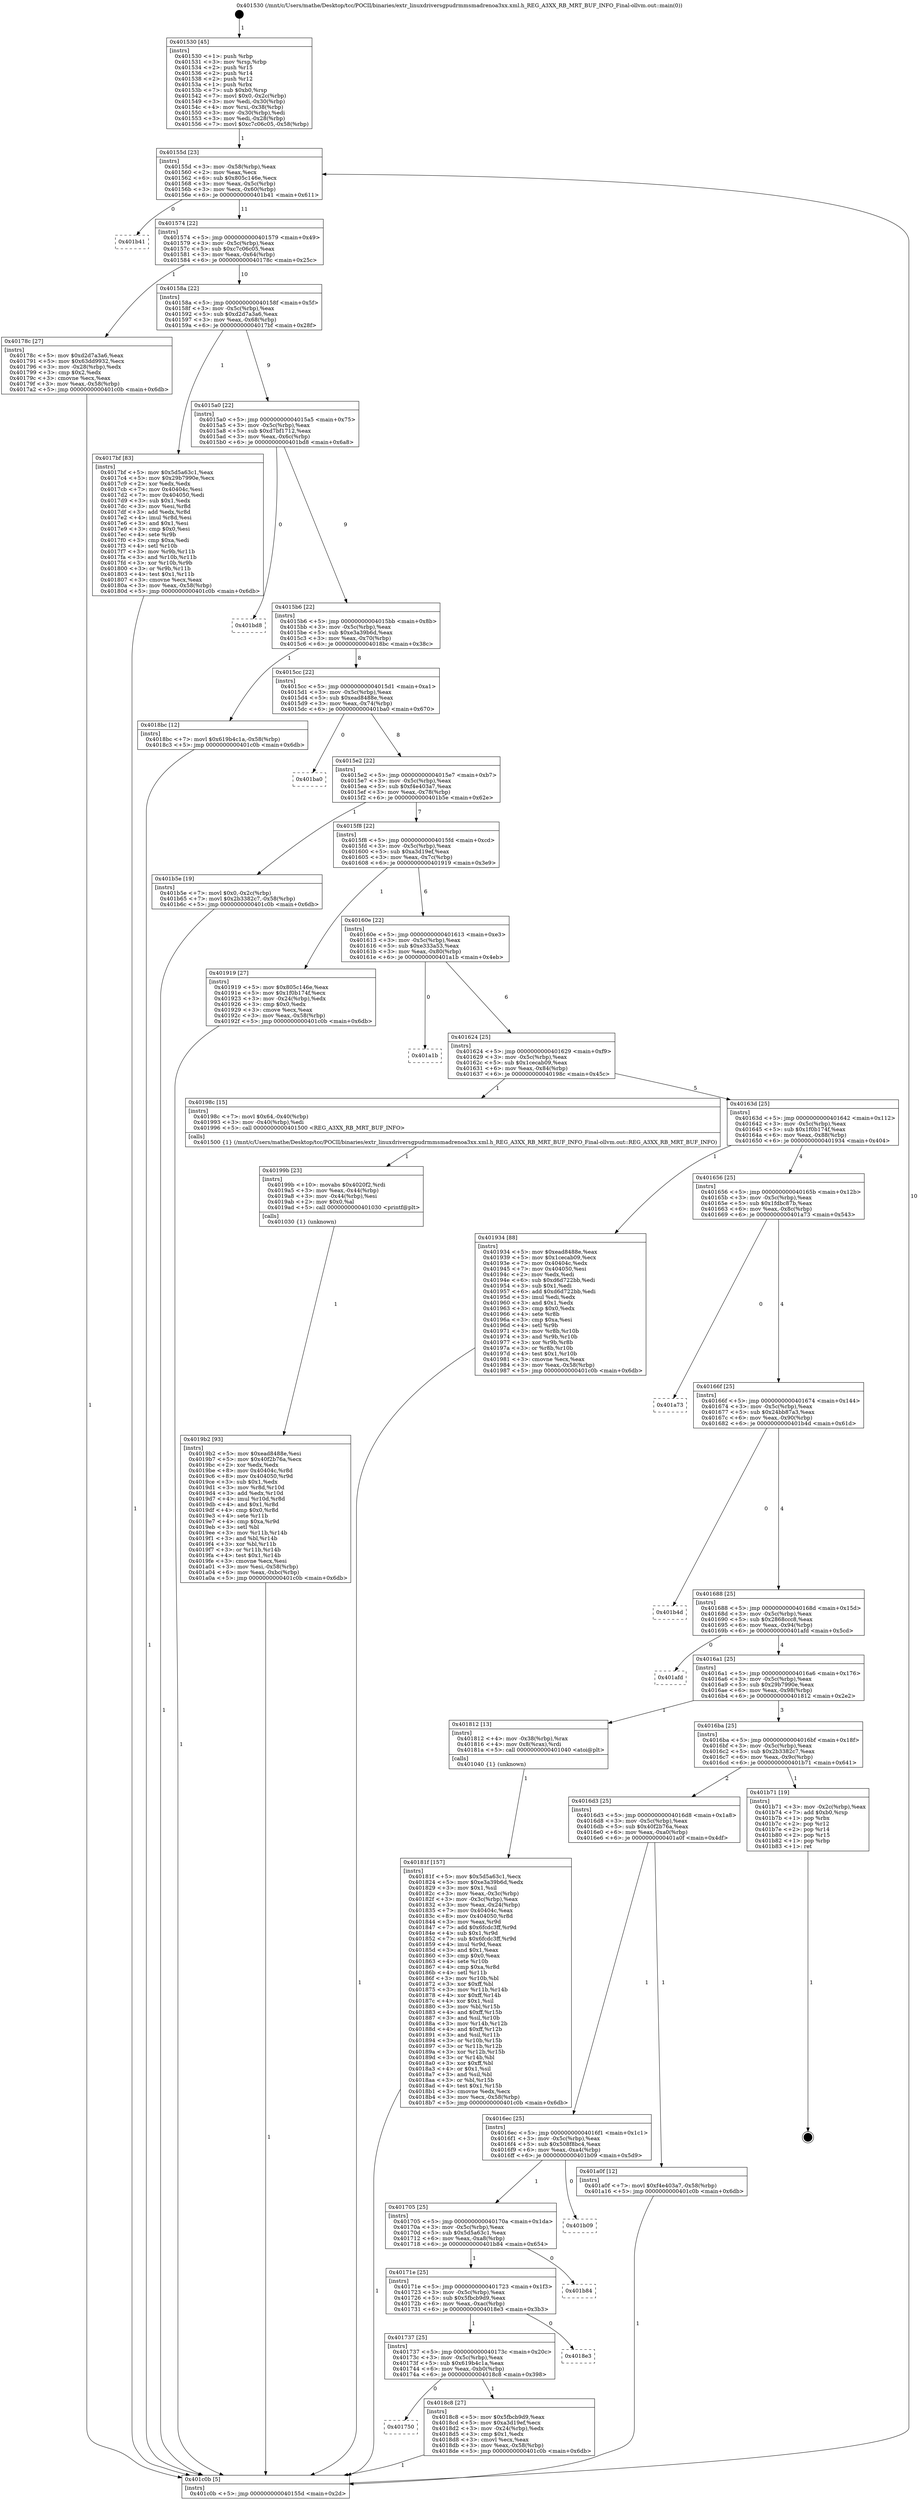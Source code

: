 digraph "0x401530" {
  label = "0x401530 (/mnt/c/Users/mathe/Desktop/tcc/POCII/binaries/extr_linuxdriversgpudrmmsmadrenoa3xx.xml.h_REG_A3XX_RB_MRT_BUF_INFO_Final-ollvm.out::main(0))"
  labelloc = "t"
  node[shape=record]

  Entry [label="",width=0.3,height=0.3,shape=circle,fillcolor=black,style=filled]
  "0x40155d" [label="{
     0x40155d [23]\l
     | [instrs]\l
     &nbsp;&nbsp;0x40155d \<+3\>: mov -0x58(%rbp),%eax\l
     &nbsp;&nbsp;0x401560 \<+2\>: mov %eax,%ecx\l
     &nbsp;&nbsp;0x401562 \<+6\>: sub $0x805c146e,%ecx\l
     &nbsp;&nbsp;0x401568 \<+3\>: mov %eax,-0x5c(%rbp)\l
     &nbsp;&nbsp;0x40156b \<+3\>: mov %ecx,-0x60(%rbp)\l
     &nbsp;&nbsp;0x40156e \<+6\>: je 0000000000401b41 \<main+0x611\>\l
  }"]
  "0x401b41" [label="{
     0x401b41\l
  }", style=dashed]
  "0x401574" [label="{
     0x401574 [22]\l
     | [instrs]\l
     &nbsp;&nbsp;0x401574 \<+5\>: jmp 0000000000401579 \<main+0x49\>\l
     &nbsp;&nbsp;0x401579 \<+3\>: mov -0x5c(%rbp),%eax\l
     &nbsp;&nbsp;0x40157c \<+5\>: sub $0xc7c06c05,%eax\l
     &nbsp;&nbsp;0x401581 \<+3\>: mov %eax,-0x64(%rbp)\l
     &nbsp;&nbsp;0x401584 \<+6\>: je 000000000040178c \<main+0x25c\>\l
  }"]
  Exit [label="",width=0.3,height=0.3,shape=circle,fillcolor=black,style=filled,peripheries=2]
  "0x40178c" [label="{
     0x40178c [27]\l
     | [instrs]\l
     &nbsp;&nbsp;0x40178c \<+5\>: mov $0xd2d7a3a6,%eax\l
     &nbsp;&nbsp;0x401791 \<+5\>: mov $0x63dd9932,%ecx\l
     &nbsp;&nbsp;0x401796 \<+3\>: mov -0x28(%rbp),%edx\l
     &nbsp;&nbsp;0x401799 \<+3\>: cmp $0x2,%edx\l
     &nbsp;&nbsp;0x40179c \<+3\>: cmovne %ecx,%eax\l
     &nbsp;&nbsp;0x40179f \<+3\>: mov %eax,-0x58(%rbp)\l
     &nbsp;&nbsp;0x4017a2 \<+5\>: jmp 0000000000401c0b \<main+0x6db\>\l
  }"]
  "0x40158a" [label="{
     0x40158a [22]\l
     | [instrs]\l
     &nbsp;&nbsp;0x40158a \<+5\>: jmp 000000000040158f \<main+0x5f\>\l
     &nbsp;&nbsp;0x40158f \<+3\>: mov -0x5c(%rbp),%eax\l
     &nbsp;&nbsp;0x401592 \<+5\>: sub $0xd2d7a3a6,%eax\l
     &nbsp;&nbsp;0x401597 \<+3\>: mov %eax,-0x68(%rbp)\l
     &nbsp;&nbsp;0x40159a \<+6\>: je 00000000004017bf \<main+0x28f\>\l
  }"]
  "0x401c0b" [label="{
     0x401c0b [5]\l
     | [instrs]\l
     &nbsp;&nbsp;0x401c0b \<+5\>: jmp 000000000040155d \<main+0x2d\>\l
  }"]
  "0x401530" [label="{
     0x401530 [45]\l
     | [instrs]\l
     &nbsp;&nbsp;0x401530 \<+1\>: push %rbp\l
     &nbsp;&nbsp;0x401531 \<+3\>: mov %rsp,%rbp\l
     &nbsp;&nbsp;0x401534 \<+2\>: push %r15\l
     &nbsp;&nbsp;0x401536 \<+2\>: push %r14\l
     &nbsp;&nbsp;0x401538 \<+2\>: push %r12\l
     &nbsp;&nbsp;0x40153a \<+1\>: push %rbx\l
     &nbsp;&nbsp;0x40153b \<+7\>: sub $0xb0,%rsp\l
     &nbsp;&nbsp;0x401542 \<+7\>: movl $0x0,-0x2c(%rbp)\l
     &nbsp;&nbsp;0x401549 \<+3\>: mov %edi,-0x30(%rbp)\l
     &nbsp;&nbsp;0x40154c \<+4\>: mov %rsi,-0x38(%rbp)\l
     &nbsp;&nbsp;0x401550 \<+3\>: mov -0x30(%rbp),%edi\l
     &nbsp;&nbsp;0x401553 \<+3\>: mov %edi,-0x28(%rbp)\l
     &nbsp;&nbsp;0x401556 \<+7\>: movl $0xc7c06c05,-0x58(%rbp)\l
  }"]
  "0x4019b2" [label="{
     0x4019b2 [93]\l
     | [instrs]\l
     &nbsp;&nbsp;0x4019b2 \<+5\>: mov $0xead8488e,%esi\l
     &nbsp;&nbsp;0x4019b7 \<+5\>: mov $0x40f2b76a,%ecx\l
     &nbsp;&nbsp;0x4019bc \<+2\>: xor %edx,%edx\l
     &nbsp;&nbsp;0x4019be \<+8\>: mov 0x40404c,%r8d\l
     &nbsp;&nbsp;0x4019c6 \<+8\>: mov 0x404050,%r9d\l
     &nbsp;&nbsp;0x4019ce \<+3\>: sub $0x1,%edx\l
     &nbsp;&nbsp;0x4019d1 \<+3\>: mov %r8d,%r10d\l
     &nbsp;&nbsp;0x4019d4 \<+3\>: add %edx,%r10d\l
     &nbsp;&nbsp;0x4019d7 \<+4\>: imul %r10d,%r8d\l
     &nbsp;&nbsp;0x4019db \<+4\>: and $0x1,%r8d\l
     &nbsp;&nbsp;0x4019df \<+4\>: cmp $0x0,%r8d\l
     &nbsp;&nbsp;0x4019e3 \<+4\>: sete %r11b\l
     &nbsp;&nbsp;0x4019e7 \<+4\>: cmp $0xa,%r9d\l
     &nbsp;&nbsp;0x4019eb \<+3\>: setl %bl\l
     &nbsp;&nbsp;0x4019ee \<+3\>: mov %r11b,%r14b\l
     &nbsp;&nbsp;0x4019f1 \<+3\>: and %bl,%r14b\l
     &nbsp;&nbsp;0x4019f4 \<+3\>: xor %bl,%r11b\l
     &nbsp;&nbsp;0x4019f7 \<+3\>: or %r11b,%r14b\l
     &nbsp;&nbsp;0x4019fa \<+4\>: test $0x1,%r14b\l
     &nbsp;&nbsp;0x4019fe \<+3\>: cmovne %ecx,%esi\l
     &nbsp;&nbsp;0x401a01 \<+3\>: mov %esi,-0x58(%rbp)\l
     &nbsp;&nbsp;0x401a04 \<+6\>: mov %eax,-0xbc(%rbp)\l
     &nbsp;&nbsp;0x401a0a \<+5\>: jmp 0000000000401c0b \<main+0x6db\>\l
  }"]
  "0x4017bf" [label="{
     0x4017bf [83]\l
     | [instrs]\l
     &nbsp;&nbsp;0x4017bf \<+5\>: mov $0x5d5a63c1,%eax\l
     &nbsp;&nbsp;0x4017c4 \<+5\>: mov $0x29b7990e,%ecx\l
     &nbsp;&nbsp;0x4017c9 \<+2\>: xor %edx,%edx\l
     &nbsp;&nbsp;0x4017cb \<+7\>: mov 0x40404c,%esi\l
     &nbsp;&nbsp;0x4017d2 \<+7\>: mov 0x404050,%edi\l
     &nbsp;&nbsp;0x4017d9 \<+3\>: sub $0x1,%edx\l
     &nbsp;&nbsp;0x4017dc \<+3\>: mov %esi,%r8d\l
     &nbsp;&nbsp;0x4017df \<+3\>: add %edx,%r8d\l
     &nbsp;&nbsp;0x4017e2 \<+4\>: imul %r8d,%esi\l
     &nbsp;&nbsp;0x4017e6 \<+3\>: and $0x1,%esi\l
     &nbsp;&nbsp;0x4017e9 \<+3\>: cmp $0x0,%esi\l
     &nbsp;&nbsp;0x4017ec \<+4\>: sete %r9b\l
     &nbsp;&nbsp;0x4017f0 \<+3\>: cmp $0xa,%edi\l
     &nbsp;&nbsp;0x4017f3 \<+4\>: setl %r10b\l
     &nbsp;&nbsp;0x4017f7 \<+3\>: mov %r9b,%r11b\l
     &nbsp;&nbsp;0x4017fa \<+3\>: and %r10b,%r11b\l
     &nbsp;&nbsp;0x4017fd \<+3\>: xor %r10b,%r9b\l
     &nbsp;&nbsp;0x401800 \<+3\>: or %r9b,%r11b\l
     &nbsp;&nbsp;0x401803 \<+4\>: test $0x1,%r11b\l
     &nbsp;&nbsp;0x401807 \<+3\>: cmovne %ecx,%eax\l
     &nbsp;&nbsp;0x40180a \<+3\>: mov %eax,-0x58(%rbp)\l
     &nbsp;&nbsp;0x40180d \<+5\>: jmp 0000000000401c0b \<main+0x6db\>\l
  }"]
  "0x4015a0" [label="{
     0x4015a0 [22]\l
     | [instrs]\l
     &nbsp;&nbsp;0x4015a0 \<+5\>: jmp 00000000004015a5 \<main+0x75\>\l
     &nbsp;&nbsp;0x4015a5 \<+3\>: mov -0x5c(%rbp),%eax\l
     &nbsp;&nbsp;0x4015a8 \<+5\>: sub $0xd7bf1712,%eax\l
     &nbsp;&nbsp;0x4015ad \<+3\>: mov %eax,-0x6c(%rbp)\l
     &nbsp;&nbsp;0x4015b0 \<+6\>: je 0000000000401bd8 \<main+0x6a8\>\l
  }"]
  "0x40199b" [label="{
     0x40199b [23]\l
     | [instrs]\l
     &nbsp;&nbsp;0x40199b \<+10\>: movabs $0x4020f2,%rdi\l
     &nbsp;&nbsp;0x4019a5 \<+3\>: mov %eax,-0x44(%rbp)\l
     &nbsp;&nbsp;0x4019a8 \<+3\>: mov -0x44(%rbp),%esi\l
     &nbsp;&nbsp;0x4019ab \<+2\>: mov $0x0,%al\l
     &nbsp;&nbsp;0x4019ad \<+5\>: call 0000000000401030 \<printf@plt\>\l
     | [calls]\l
     &nbsp;&nbsp;0x401030 \{1\} (unknown)\l
  }"]
  "0x401bd8" [label="{
     0x401bd8\l
  }", style=dashed]
  "0x4015b6" [label="{
     0x4015b6 [22]\l
     | [instrs]\l
     &nbsp;&nbsp;0x4015b6 \<+5\>: jmp 00000000004015bb \<main+0x8b\>\l
     &nbsp;&nbsp;0x4015bb \<+3\>: mov -0x5c(%rbp),%eax\l
     &nbsp;&nbsp;0x4015be \<+5\>: sub $0xe3a39b6d,%eax\l
     &nbsp;&nbsp;0x4015c3 \<+3\>: mov %eax,-0x70(%rbp)\l
     &nbsp;&nbsp;0x4015c6 \<+6\>: je 00000000004018bc \<main+0x38c\>\l
  }"]
  "0x401750" [label="{
     0x401750\l
  }", style=dashed]
  "0x4018bc" [label="{
     0x4018bc [12]\l
     | [instrs]\l
     &nbsp;&nbsp;0x4018bc \<+7\>: movl $0x619b4c1a,-0x58(%rbp)\l
     &nbsp;&nbsp;0x4018c3 \<+5\>: jmp 0000000000401c0b \<main+0x6db\>\l
  }"]
  "0x4015cc" [label="{
     0x4015cc [22]\l
     | [instrs]\l
     &nbsp;&nbsp;0x4015cc \<+5\>: jmp 00000000004015d1 \<main+0xa1\>\l
     &nbsp;&nbsp;0x4015d1 \<+3\>: mov -0x5c(%rbp),%eax\l
     &nbsp;&nbsp;0x4015d4 \<+5\>: sub $0xead8488e,%eax\l
     &nbsp;&nbsp;0x4015d9 \<+3\>: mov %eax,-0x74(%rbp)\l
     &nbsp;&nbsp;0x4015dc \<+6\>: je 0000000000401ba0 \<main+0x670\>\l
  }"]
  "0x4018c8" [label="{
     0x4018c8 [27]\l
     | [instrs]\l
     &nbsp;&nbsp;0x4018c8 \<+5\>: mov $0x5fbcb9d9,%eax\l
     &nbsp;&nbsp;0x4018cd \<+5\>: mov $0xa3d19ef,%ecx\l
     &nbsp;&nbsp;0x4018d2 \<+3\>: mov -0x24(%rbp),%edx\l
     &nbsp;&nbsp;0x4018d5 \<+3\>: cmp $0x1,%edx\l
     &nbsp;&nbsp;0x4018d8 \<+3\>: cmovl %ecx,%eax\l
     &nbsp;&nbsp;0x4018db \<+3\>: mov %eax,-0x58(%rbp)\l
     &nbsp;&nbsp;0x4018de \<+5\>: jmp 0000000000401c0b \<main+0x6db\>\l
  }"]
  "0x401ba0" [label="{
     0x401ba0\l
  }", style=dashed]
  "0x4015e2" [label="{
     0x4015e2 [22]\l
     | [instrs]\l
     &nbsp;&nbsp;0x4015e2 \<+5\>: jmp 00000000004015e7 \<main+0xb7\>\l
     &nbsp;&nbsp;0x4015e7 \<+3\>: mov -0x5c(%rbp),%eax\l
     &nbsp;&nbsp;0x4015ea \<+5\>: sub $0xf4e403a7,%eax\l
     &nbsp;&nbsp;0x4015ef \<+3\>: mov %eax,-0x78(%rbp)\l
     &nbsp;&nbsp;0x4015f2 \<+6\>: je 0000000000401b5e \<main+0x62e\>\l
  }"]
  "0x401737" [label="{
     0x401737 [25]\l
     | [instrs]\l
     &nbsp;&nbsp;0x401737 \<+5\>: jmp 000000000040173c \<main+0x20c\>\l
     &nbsp;&nbsp;0x40173c \<+3\>: mov -0x5c(%rbp),%eax\l
     &nbsp;&nbsp;0x40173f \<+5\>: sub $0x619b4c1a,%eax\l
     &nbsp;&nbsp;0x401744 \<+6\>: mov %eax,-0xb0(%rbp)\l
     &nbsp;&nbsp;0x40174a \<+6\>: je 00000000004018c8 \<main+0x398\>\l
  }"]
  "0x401b5e" [label="{
     0x401b5e [19]\l
     | [instrs]\l
     &nbsp;&nbsp;0x401b5e \<+7\>: movl $0x0,-0x2c(%rbp)\l
     &nbsp;&nbsp;0x401b65 \<+7\>: movl $0x2b3382c7,-0x58(%rbp)\l
     &nbsp;&nbsp;0x401b6c \<+5\>: jmp 0000000000401c0b \<main+0x6db\>\l
  }"]
  "0x4015f8" [label="{
     0x4015f8 [22]\l
     | [instrs]\l
     &nbsp;&nbsp;0x4015f8 \<+5\>: jmp 00000000004015fd \<main+0xcd\>\l
     &nbsp;&nbsp;0x4015fd \<+3\>: mov -0x5c(%rbp),%eax\l
     &nbsp;&nbsp;0x401600 \<+5\>: sub $0xa3d19ef,%eax\l
     &nbsp;&nbsp;0x401605 \<+3\>: mov %eax,-0x7c(%rbp)\l
     &nbsp;&nbsp;0x401608 \<+6\>: je 0000000000401919 \<main+0x3e9\>\l
  }"]
  "0x4018e3" [label="{
     0x4018e3\l
  }", style=dashed]
  "0x401919" [label="{
     0x401919 [27]\l
     | [instrs]\l
     &nbsp;&nbsp;0x401919 \<+5\>: mov $0x805c146e,%eax\l
     &nbsp;&nbsp;0x40191e \<+5\>: mov $0x1f0b174f,%ecx\l
     &nbsp;&nbsp;0x401923 \<+3\>: mov -0x24(%rbp),%edx\l
     &nbsp;&nbsp;0x401926 \<+3\>: cmp $0x0,%edx\l
     &nbsp;&nbsp;0x401929 \<+3\>: cmove %ecx,%eax\l
     &nbsp;&nbsp;0x40192c \<+3\>: mov %eax,-0x58(%rbp)\l
     &nbsp;&nbsp;0x40192f \<+5\>: jmp 0000000000401c0b \<main+0x6db\>\l
  }"]
  "0x40160e" [label="{
     0x40160e [22]\l
     | [instrs]\l
     &nbsp;&nbsp;0x40160e \<+5\>: jmp 0000000000401613 \<main+0xe3\>\l
     &nbsp;&nbsp;0x401613 \<+3\>: mov -0x5c(%rbp),%eax\l
     &nbsp;&nbsp;0x401616 \<+5\>: sub $0xe333a53,%eax\l
     &nbsp;&nbsp;0x40161b \<+3\>: mov %eax,-0x80(%rbp)\l
     &nbsp;&nbsp;0x40161e \<+6\>: je 0000000000401a1b \<main+0x4eb\>\l
  }"]
  "0x40171e" [label="{
     0x40171e [25]\l
     | [instrs]\l
     &nbsp;&nbsp;0x40171e \<+5\>: jmp 0000000000401723 \<main+0x1f3\>\l
     &nbsp;&nbsp;0x401723 \<+3\>: mov -0x5c(%rbp),%eax\l
     &nbsp;&nbsp;0x401726 \<+5\>: sub $0x5fbcb9d9,%eax\l
     &nbsp;&nbsp;0x40172b \<+6\>: mov %eax,-0xac(%rbp)\l
     &nbsp;&nbsp;0x401731 \<+6\>: je 00000000004018e3 \<main+0x3b3\>\l
  }"]
  "0x401a1b" [label="{
     0x401a1b\l
  }", style=dashed]
  "0x401624" [label="{
     0x401624 [25]\l
     | [instrs]\l
     &nbsp;&nbsp;0x401624 \<+5\>: jmp 0000000000401629 \<main+0xf9\>\l
     &nbsp;&nbsp;0x401629 \<+3\>: mov -0x5c(%rbp),%eax\l
     &nbsp;&nbsp;0x40162c \<+5\>: sub $0x1cecab09,%eax\l
     &nbsp;&nbsp;0x401631 \<+6\>: mov %eax,-0x84(%rbp)\l
     &nbsp;&nbsp;0x401637 \<+6\>: je 000000000040198c \<main+0x45c\>\l
  }"]
  "0x401b84" [label="{
     0x401b84\l
  }", style=dashed]
  "0x40198c" [label="{
     0x40198c [15]\l
     | [instrs]\l
     &nbsp;&nbsp;0x40198c \<+7\>: movl $0x64,-0x40(%rbp)\l
     &nbsp;&nbsp;0x401993 \<+3\>: mov -0x40(%rbp),%edi\l
     &nbsp;&nbsp;0x401996 \<+5\>: call 0000000000401500 \<REG_A3XX_RB_MRT_BUF_INFO\>\l
     | [calls]\l
     &nbsp;&nbsp;0x401500 \{1\} (/mnt/c/Users/mathe/Desktop/tcc/POCII/binaries/extr_linuxdriversgpudrmmsmadrenoa3xx.xml.h_REG_A3XX_RB_MRT_BUF_INFO_Final-ollvm.out::REG_A3XX_RB_MRT_BUF_INFO)\l
  }"]
  "0x40163d" [label="{
     0x40163d [25]\l
     | [instrs]\l
     &nbsp;&nbsp;0x40163d \<+5\>: jmp 0000000000401642 \<main+0x112\>\l
     &nbsp;&nbsp;0x401642 \<+3\>: mov -0x5c(%rbp),%eax\l
     &nbsp;&nbsp;0x401645 \<+5\>: sub $0x1f0b174f,%eax\l
     &nbsp;&nbsp;0x40164a \<+6\>: mov %eax,-0x88(%rbp)\l
     &nbsp;&nbsp;0x401650 \<+6\>: je 0000000000401934 \<main+0x404\>\l
  }"]
  "0x401705" [label="{
     0x401705 [25]\l
     | [instrs]\l
     &nbsp;&nbsp;0x401705 \<+5\>: jmp 000000000040170a \<main+0x1da\>\l
     &nbsp;&nbsp;0x40170a \<+3\>: mov -0x5c(%rbp),%eax\l
     &nbsp;&nbsp;0x40170d \<+5\>: sub $0x5d5a63c1,%eax\l
     &nbsp;&nbsp;0x401712 \<+6\>: mov %eax,-0xa8(%rbp)\l
     &nbsp;&nbsp;0x401718 \<+6\>: je 0000000000401b84 \<main+0x654\>\l
  }"]
  "0x401934" [label="{
     0x401934 [88]\l
     | [instrs]\l
     &nbsp;&nbsp;0x401934 \<+5\>: mov $0xead8488e,%eax\l
     &nbsp;&nbsp;0x401939 \<+5\>: mov $0x1cecab09,%ecx\l
     &nbsp;&nbsp;0x40193e \<+7\>: mov 0x40404c,%edx\l
     &nbsp;&nbsp;0x401945 \<+7\>: mov 0x404050,%esi\l
     &nbsp;&nbsp;0x40194c \<+2\>: mov %edx,%edi\l
     &nbsp;&nbsp;0x40194e \<+6\>: sub $0xd6d722bb,%edi\l
     &nbsp;&nbsp;0x401954 \<+3\>: sub $0x1,%edi\l
     &nbsp;&nbsp;0x401957 \<+6\>: add $0xd6d722bb,%edi\l
     &nbsp;&nbsp;0x40195d \<+3\>: imul %edi,%edx\l
     &nbsp;&nbsp;0x401960 \<+3\>: and $0x1,%edx\l
     &nbsp;&nbsp;0x401963 \<+3\>: cmp $0x0,%edx\l
     &nbsp;&nbsp;0x401966 \<+4\>: sete %r8b\l
     &nbsp;&nbsp;0x40196a \<+3\>: cmp $0xa,%esi\l
     &nbsp;&nbsp;0x40196d \<+4\>: setl %r9b\l
     &nbsp;&nbsp;0x401971 \<+3\>: mov %r8b,%r10b\l
     &nbsp;&nbsp;0x401974 \<+3\>: and %r9b,%r10b\l
     &nbsp;&nbsp;0x401977 \<+3\>: xor %r9b,%r8b\l
     &nbsp;&nbsp;0x40197a \<+3\>: or %r8b,%r10b\l
     &nbsp;&nbsp;0x40197d \<+4\>: test $0x1,%r10b\l
     &nbsp;&nbsp;0x401981 \<+3\>: cmovne %ecx,%eax\l
     &nbsp;&nbsp;0x401984 \<+3\>: mov %eax,-0x58(%rbp)\l
     &nbsp;&nbsp;0x401987 \<+5\>: jmp 0000000000401c0b \<main+0x6db\>\l
  }"]
  "0x401656" [label="{
     0x401656 [25]\l
     | [instrs]\l
     &nbsp;&nbsp;0x401656 \<+5\>: jmp 000000000040165b \<main+0x12b\>\l
     &nbsp;&nbsp;0x40165b \<+3\>: mov -0x5c(%rbp),%eax\l
     &nbsp;&nbsp;0x40165e \<+5\>: sub $0x1fdbc87b,%eax\l
     &nbsp;&nbsp;0x401663 \<+6\>: mov %eax,-0x8c(%rbp)\l
     &nbsp;&nbsp;0x401669 \<+6\>: je 0000000000401a73 \<main+0x543\>\l
  }"]
  "0x401b09" [label="{
     0x401b09\l
  }", style=dashed]
  "0x401a73" [label="{
     0x401a73\l
  }", style=dashed]
  "0x40166f" [label="{
     0x40166f [25]\l
     | [instrs]\l
     &nbsp;&nbsp;0x40166f \<+5\>: jmp 0000000000401674 \<main+0x144\>\l
     &nbsp;&nbsp;0x401674 \<+3\>: mov -0x5c(%rbp),%eax\l
     &nbsp;&nbsp;0x401677 \<+5\>: sub $0x24bb87a3,%eax\l
     &nbsp;&nbsp;0x40167c \<+6\>: mov %eax,-0x90(%rbp)\l
     &nbsp;&nbsp;0x401682 \<+6\>: je 0000000000401b4d \<main+0x61d\>\l
  }"]
  "0x4016ec" [label="{
     0x4016ec [25]\l
     | [instrs]\l
     &nbsp;&nbsp;0x4016ec \<+5\>: jmp 00000000004016f1 \<main+0x1c1\>\l
     &nbsp;&nbsp;0x4016f1 \<+3\>: mov -0x5c(%rbp),%eax\l
     &nbsp;&nbsp;0x4016f4 \<+5\>: sub $0x508f8bc4,%eax\l
     &nbsp;&nbsp;0x4016f9 \<+6\>: mov %eax,-0xa4(%rbp)\l
     &nbsp;&nbsp;0x4016ff \<+6\>: je 0000000000401b09 \<main+0x5d9\>\l
  }"]
  "0x401b4d" [label="{
     0x401b4d\l
  }", style=dashed]
  "0x401688" [label="{
     0x401688 [25]\l
     | [instrs]\l
     &nbsp;&nbsp;0x401688 \<+5\>: jmp 000000000040168d \<main+0x15d\>\l
     &nbsp;&nbsp;0x40168d \<+3\>: mov -0x5c(%rbp),%eax\l
     &nbsp;&nbsp;0x401690 \<+5\>: sub $0x2868ccc8,%eax\l
     &nbsp;&nbsp;0x401695 \<+6\>: mov %eax,-0x94(%rbp)\l
     &nbsp;&nbsp;0x40169b \<+6\>: je 0000000000401afd \<main+0x5cd\>\l
  }"]
  "0x401a0f" [label="{
     0x401a0f [12]\l
     | [instrs]\l
     &nbsp;&nbsp;0x401a0f \<+7\>: movl $0xf4e403a7,-0x58(%rbp)\l
     &nbsp;&nbsp;0x401a16 \<+5\>: jmp 0000000000401c0b \<main+0x6db\>\l
  }"]
  "0x401afd" [label="{
     0x401afd\l
  }", style=dashed]
  "0x4016a1" [label="{
     0x4016a1 [25]\l
     | [instrs]\l
     &nbsp;&nbsp;0x4016a1 \<+5\>: jmp 00000000004016a6 \<main+0x176\>\l
     &nbsp;&nbsp;0x4016a6 \<+3\>: mov -0x5c(%rbp),%eax\l
     &nbsp;&nbsp;0x4016a9 \<+5\>: sub $0x29b7990e,%eax\l
     &nbsp;&nbsp;0x4016ae \<+6\>: mov %eax,-0x98(%rbp)\l
     &nbsp;&nbsp;0x4016b4 \<+6\>: je 0000000000401812 \<main+0x2e2\>\l
  }"]
  "0x4016d3" [label="{
     0x4016d3 [25]\l
     | [instrs]\l
     &nbsp;&nbsp;0x4016d3 \<+5\>: jmp 00000000004016d8 \<main+0x1a8\>\l
     &nbsp;&nbsp;0x4016d8 \<+3\>: mov -0x5c(%rbp),%eax\l
     &nbsp;&nbsp;0x4016db \<+5\>: sub $0x40f2b76a,%eax\l
     &nbsp;&nbsp;0x4016e0 \<+6\>: mov %eax,-0xa0(%rbp)\l
     &nbsp;&nbsp;0x4016e6 \<+6\>: je 0000000000401a0f \<main+0x4df\>\l
  }"]
  "0x401812" [label="{
     0x401812 [13]\l
     | [instrs]\l
     &nbsp;&nbsp;0x401812 \<+4\>: mov -0x38(%rbp),%rax\l
     &nbsp;&nbsp;0x401816 \<+4\>: mov 0x8(%rax),%rdi\l
     &nbsp;&nbsp;0x40181a \<+5\>: call 0000000000401040 \<atoi@plt\>\l
     | [calls]\l
     &nbsp;&nbsp;0x401040 \{1\} (unknown)\l
  }"]
  "0x4016ba" [label="{
     0x4016ba [25]\l
     | [instrs]\l
     &nbsp;&nbsp;0x4016ba \<+5\>: jmp 00000000004016bf \<main+0x18f\>\l
     &nbsp;&nbsp;0x4016bf \<+3\>: mov -0x5c(%rbp),%eax\l
     &nbsp;&nbsp;0x4016c2 \<+5\>: sub $0x2b3382c7,%eax\l
     &nbsp;&nbsp;0x4016c7 \<+6\>: mov %eax,-0x9c(%rbp)\l
     &nbsp;&nbsp;0x4016cd \<+6\>: je 0000000000401b71 \<main+0x641\>\l
  }"]
  "0x40181f" [label="{
     0x40181f [157]\l
     | [instrs]\l
     &nbsp;&nbsp;0x40181f \<+5\>: mov $0x5d5a63c1,%ecx\l
     &nbsp;&nbsp;0x401824 \<+5\>: mov $0xe3a39b6d,%edx\l
     &nbsp;&nbsp;0x401829 \<+3\>: mov $0x1,%sil\l
     &nbsp;&nbsp;0x40182c \<+3\>: mov %eax,-0x3c(%rbp)\l
     &nbsp;&nbsp;0x40182f \<+3\>: mov -0x3c(%rbp),%eax\l
     &nbsp;&nbsp;0x401832 \<+3\>: mov %eax,-0x24(%rbp)\l
     &nbsp;&nbsp;0x401835 \<+7\>: mov 0x40404c,%eax\l
     &nbsp;&nbsp;0x40183c \<+8\>: mov 0x404050,%r8d\l
     &nbsp;&nbsp;0x401844 \<+3\>: mov %eax,%r9d\l
     &nbsp;&nbsp;0x401847 \<+7\>: add $0x6fcdc3ff,%r9d\l
     &nbsp;&nbsp;0x40184e \<+4\>: sub $0x1,%r9d\l
     &nbsp;&nbsp;0x401852 \<+7\>: sub $0x6fcdc3ff,%r9d\l
     &nbsp;&nbsp;0x401859 \<+4\>: imul %r9d,%eax\l
     &nbsp;&nbsp;0x40185d \<+3\>: and $0x1,%eax\l
     &nbsp;&nbsp;0x401860 \<+3\>: cmp $0x0,%eax\l
     &nbsp;&nbsp;0x401863 \<+4\>: sete %r10b\l
     &nbsp;&nbsp;0x401867 \<+4\>: cmp $0xa,%r8d\l
     &nbsp;&nbsp;0x40186b \<+4\>: setl %r11b\l
     &nbsp;&nbsp;0x40186f \<+3\>: mov %r10b,%bl\l
     &nbsp;&nbsp;0x401872 \<+3\>: xor $0xff,%bl\l
     &nbsp;&nbsp;0x401875 \<+3\>: mov %r11b,%r14b\l
     &nbsp;&nbsp;0x401878 \<+4\>: xor $0xff,%r14b\l
     &nbsp;&nbsp;0x40187c \<+4\>: xor $0x1,%sil\l
     &nbsp;&nbsp;0x401880 \<+3\>: mov %bl,%r15b\l
     &nbsp;&nbsp;0x401883 \<+4\>: and $0xff,%r15b\l
     &nbsp;&nbsp;0x401887 \<+3\>: and %sil,%r10b\l
     &nbsp;&nbsp;0x40188a \<+3\>: mov %r14b,%r12b\l
     &nbsp;&nbsp;0x40188d \<+4\>: and $0xff,%r12b\l
     &nbsp;&nbsp;0x401891 \<+3\>: and %sil,%r11b\l
     &nbsp;&nbsp;0x401894 \<+3\>: or %r10b,%r15b\l
     &nbsp;&nbsp;0x401897 \<+3\>: or %r11b,%r12b\l
     &nbsp;&nbsp;0x40189a \<+3\>: xor %r12b,%r15b\l
     &nbsp;&nbsp;0x40189d \<+3\>: or %r14b,%bl\l
     &nbsp;&nbsp;0x4018a0 \<+3\>: xor $0xff,%bl\l
     &nbsp;&nbsp;0x4018a3 \<+4\>: or $0x1,%sil\l
     &nbsp;&nbsp;0x4018a7 \<+3\>: and %sil,%bl\l
     &nbsp;&nbsp;0x4018aa \<+3\>: or %bl,%r15b\l
     &nbsp;&nbsp;0x4018ad \<+4\>: test $0x1,%r15b\l
     &nbsp;&nbsp;0x4018b1 \<+3\>: cmovne %edx,%ecx\l
     &nbsp;&nbsp;0x4018b4 \<+3\>: mov %ecx,-0x58(%rbp)\l
     &nbsp;&nbsp;0x4018b7 \<+5\>: jmp 0000000000401c0b \<main+0x6db\>\l
  }"]
  "0x401b71" [label="{
     0x401b71 [19]\l
     | [instrs]\l
     &nbsp;&nbsp;0x401b71 \<+3\>: mov -0x2c(%rbp),%eax\l
     &nbsp;&nbsp;0x401b74 \<+7\>: add $0xb0,%rsp\l
     &nbsp;&nbsp;0x401b7b \<+1\>: pop %rbx\l
     &nbsp;&nbsp;0x401b7c \<+2\>: pop %r12\l
     &nbsp;&nbsp;0x401b7e \<+2\>: pop %r14\l
     &nbsp;&nbsp;0x401b80 \<+2\>: pop %r15\l
     &nbsp;&nbsp;0x401b82 \<+1\>: pop %rbp\l
     &nbsp;&nbsp;0x401b83 \<+1\>: ret\l
  }"]
  Entry -> "0x401530" [label=" 1"]
  "0x40155d" -> "0x401b41" [label=" 0"]
  "0x40155d" -> "0x401574" [label=" 11"]
  "0x401b71" -> Exit [label=" 1"]
  "0x401574" -> "0x40178c" [label=" 1"]
  "0x401574" -> "0x40158a" [label=" 10"]
  "0x40178c" -> "0x401c0b" [label=" 1"]
  "0x401530" -> "0x40155d" [label=" 1"]
  "0x401c0b" -> "0x40155d" [label=" 10"]
  "0x401b5e" -> "0x401c0b" [label=" 1"]
  "0x40158a" -> "0x4017bf" [label=" 1"]
  "0x40158a" -> "0x4015a0" [label=" 9"]
  "0x4017bf" -> "0x401c0b" [label=" 1"]
  "0x401a0f" -> "0x401c0b" [label=" 1"]
  "0x4015a0" -> "0x401bd8" [label=" 0"]
  "0x4015a0" -> "0x4015b6" [label=" 9"]
  "0x4019b2" -> "0x401c0b" [label=" 1"]
  "0x4015b6" -> "0x4018bc" [label=" 1"]
  "0x4015b6" -> "0x4015cc" [label=" 8"]
  "0x40199b" -> "0x4019b2" [label=" 1"]
  "0x4015cc" -> "0x401ba0" [label=" 0"]
  "0x4015cc" -> "0x4015e2" [label=" 8"]
  "0x40198c" -> "0x40199b" [label=" 1"]
  "0x4015e2" -> "0x401b5e" [label=" 1"]
  "0x4015e2" -> "0x4015f8" [label=" 7"]
  "0x401919" -> "0x401c0b" [label=" 1"]
  "0x4015f8" -> "0x401919" [label=" 1"]
  "0x4015f8" -> "0x40160e" [label=" 6"]
  "0x4018c8" -> "0x401c0b" [label=" 1"]
  "0x40160e" -> "0x401a1b" [label=" 0"]
  "0x40160e" -> "0x401624" [label=" 6"]
  "0x401737" -> "0x4018c8" [label=" 1"]
  "0x401624" -> "0x40198c" [label=" 1"]
  "0x401624" -> "0x40163d" [label=" 5"]
  "0x401934" -> "0x401c0b" [label=" 1"]
  "0x40163d" -> "0x401934" [label=" 1"]
  "0x40163d" -> "0x401656" [label=" 4"]
  "0x40171e" -> "0x4018e3" [label=" 0"]
  "0x401656" -> "0x401a73" [label=" 0"]
  "0x401656" -> "0x40166f" [label=" 4"]
  "0x401737" -> "0x401750" [label=" 0"]
  "0x40166f" -> "0x401b4d" [label=" 0"]
  "0x40166f" -> "0x401688" [label=" 4"]
  "0x401705" -> "0x401b84" [label=" 0"]
  "0x401688" -> "0x401afd" [label=" 0"]
  "0x401688" -> "0x4016a1" [label=" 4"]
  "0x40171e" -> "0x401737" [label=" 1"]
  "0x4016a1" -> "0x401812" [label=" 1"]
  "0x4016a1" -> "0x4016ba" [label=" 3"]
  "0x401812" -> "0x40181f" [label=" 1"]
  "0x40181f" -> "0x401c0b" [label=" 1"]
  "0x4018bc" -> "0x401c0b" [label=" 1"]
  "0x4016ec" -> "0x401b09" [label=" 0"]
  "0x4016ba" -> "0x401b71" [label=" 1"]
  "0x4016ba" -> "0x4016d3" [label=" 2"]
  "0x4016ec" -> "0x401705" [label=" 1"]
  "0x4016d3" -> "0x401a0f" [label=" 1"]
  "0x4016d3" -> "0x4016ec" [label=" 1"]
  "0x401705" -> "0x40171e" [label=" 1"]
}
